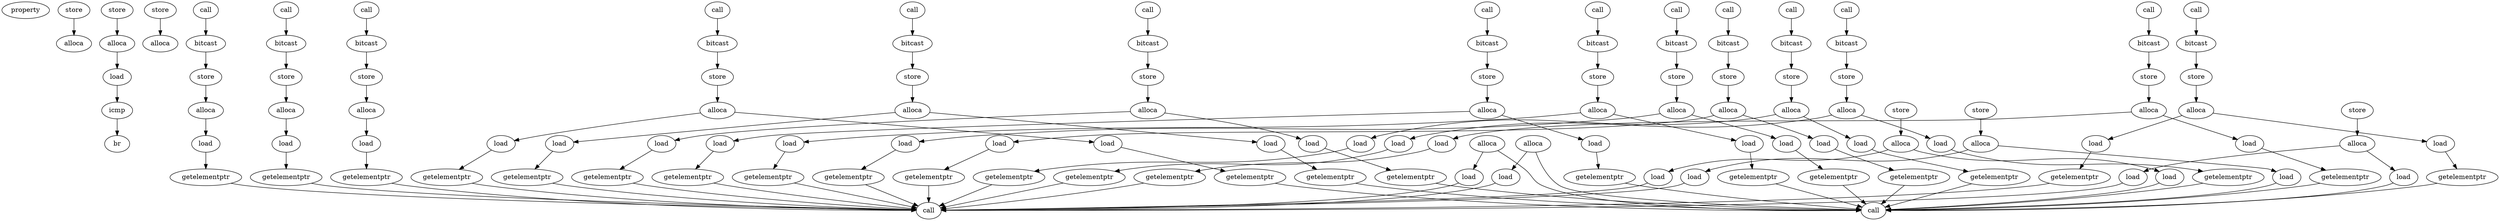digraph "DFG for'main' function, BB 1" {
    node [fontcolor=black]
    property [mul=2,lf=1.5]
    0 [ label = alloca ];
    1 [ label = alloca ];
    2 [ label = alloca ];
    3 [ label = alloca ];
    4 [ label = alloca ];
    5 [ label = alloca ];
    6 [ label = alloca ];
    7 [ label = alloca ];
    8 [ label = alloca ];
    9 [ label = alloca ];
    10 [ label = alloca ];
    11 [ label = alloca ];
    12 [ label = alloca ];
    13 [ label = alloca ];
    14 [ label = alloca ];
    15 [ label = alloca ];
    16 [ label = alloca ];
    17 [ label = alloca ];
    18 [ label = alloca ];
    19 [ label = alloca ];
    20 [ label = alloca ];
    21 [ label = alloca ];
    22 [ label = store ];
    22 -> 0 [name = 1];
    23 [ label = store ];
    23 -> 1 [name = 1];
    24 [ label = store ];
    24 -> 2 [name = 1];
    25 [ label = store ];
    25 -> 3 [name = 1];
    26 [ label = store ];
    26 -> 4 [name = 1];
    27 [ label = store ];
    27 -> 5 [name = 1];
    28 [ label = call ];
    29 [ label = bitcast ];
    28 -> 29 [name = 0];
    30 [ label = store ];
    29 -> 30 [name = 0];
    30 -> 8 [name = 1];
    31 [ label = call ];
    32 [ label = bitcast ];
    31 -> 32 [name = 0];
    33 [ label = store ];
    32 -> 33 [name = 0];
    33 -> 9 [name = 1];
    34 [ label = call ];
    35 [ label = bitcast ];
    34 -> 35 [name = 0];
    36 [ label = store ];
    35 -> 36 [name = 0];
    36 -> 10 [name = 1];
    37 [ label = call ];
    38 [ label = bitcast ];
    37 -> 38 [name = 0];
    39 [ label = store ];
    38 -> 39 [name = 0];
    39 -> 11 [name = 1];
    40 [ label = call ];
    41 [ label = bitcast ];
    40 -> 41 [name = 0];
    42 [ label = store ];
    41 -> 42 [name = 0];
    42 -> 12 [name = 1];
    43 [ label = call ];
    44 [ label = bitcast ];
    43 -> 44 [name = 0];
    45 [ label = store ];
    44 -> 45 [name = 0];
    45 -> 13 [name = 1];
    46 [ label = call ];
    47 [ label = bitcast ];
    46 -> 47 [name = 0];
    48 [ label = store ];
    47 -> 48 [name = 0];
    48 -> 14 [name = 1];
    49 [ label = call ];
    50 [ label = bitcast ];
    49 -> 50 [name = 0];
    51 [ label = store ];
    50 -> 51 [name = 0];
    51 -> 15 [name = 1];
    52 [ label = call ];
    53 [ label = bitcast ];
    52 -> 53 [name = 0];
    54 [ label = store ];
    53 -> 54 [name = 0];
    54 -> 16 [name = 1];
    55 [ label = call ];
    56 [ label = bitcast ];
    55 -> 56 [name = 0];
    57 [ label = store ];
    56 -> 57 [name = 0];
    57 -> 17 [name = 1];
    58 [ label = call ];
    59 [ label = bitcast ];
    58 -> 59 [name = 0];
    60 [ label = store ];
    59 -> 60 [name = 0];
    60 -> 18 [name = 1];
    61 [ label = call ];
    62 [ label = bitcast ];
    61 -> 62 [name = 0];
    63 [ label = store ];
    62 -> 63 [name = 0];
    63 -> 19 [name = 1];
    64 [ label = call ];
    65 [ label = bitcast ];
    64 -> 65 [name = 0];
    66 [ label = store ];
    65 -> 66 [name = 0];
    66 -> 20 [name = 1];
    67 [ label = call ];
    68 [ label = bitcast ];
    67 -> 68 [name = 0];
    69 [ label = store ];
    68 -> 69 [name = 0];
    69 -> 21 [name = 1];
    70 [ label = load ];
    3 -> 70 [name = 0];
    71 [ label = load ];
    5 -> 71 [name = 0];
    72 [ label = load ];
    4 -> 72 [name = 0];
    73 [ label = load ];
    8 -> 73 [name = 0];
    74 [ label = getelementptr ];
    73 -> 74 [name = 0];
    75 [ label = load ];
    9 -> 75 [name = 0];
    76 [ label = getelementptr ];
    75 -> 76 [name = 0];
    77 [ label = load ];
    13 -> 77 [name = 0];
    78 [ label = getelementptr ];
    77 -> 78 [name = 0];
    79 [ label = load ];
    14 -> 79 [name = 0];
    80 [ label = getelementptr ];
    79 -> 80 [name = 0];
    81 [ label = load ];
    15 -> 81 [name = 0];
    82 [ label = getelementptr ];
    81 -> 82 [name = 0];
    83 [ label = load ];
    16 -> 83 [name = 0];
    84 [ label = getelementptr ];
    83 -> 84 [name = 0];
    85 [ label = load ];
    17 -> 85 [name = 0];
    86 [ label = getelementptr ];
    85 -> 86 [name = 0];
    87 [ label = load ];
    18 -> 87 [name = 0];
    88 [ label = getelementptr ];
    87 -> 88 [name = 0];
    89 [ label = load ];
    19 -> 89 [name = 0];
    90 [ label = getelementptr ];
    89 -> 90 [name = 0];
    91 [ label = load ];
    20 -> 91 [name = 0];
    92 [ label = getelementptr ];
    91 -> 92 [name = 0];
    93 [ label = load ];
    21 -> 93 [name = 0];
    94 [ label = getelementptr ];
    93 -> 94 [name = 0];
    95 [ label = call ];
    70 -> 95 [name = 0];
    71 -> 95 [name = 1];
    72 -> 95 [name = 2];
    6 -> 95 [name = 3];
    7 -> 95 [name = 4];
    74 -> 95 [name = 5];
    76 -> 95 [name = 6];
    78 -> 95 [name = 7];
    80 -> 95 [name = 8];
    82 -> 95 [name = 9];
    84 -> 95 [name = 10];
    86 -> 95 [name = 11];
    88 -> 95 [name = 12];
    90 -> 95 [name = 13];
    92 -> 95 [name = 14];
    94 -> 95 [name = 15];
    96 [ label = load ];
    3 -> 96 [name = 0];
    97 [ label = load ];
    5 -> 97 [name = 0];
    98 [ label = load ];
    4 -> 98 [name = 0];
    99 [ label = load ];
    6 -> 99 [name = 0];
    100 [ label = load ];
    7 -> 100 [name = 0];
    101 [ label = load ];
    8 -> 101 [name = 0];
    102 [ label = getelementptr ];
    101 -> 102 [name = 0];
    103 [ label = load ];
    9 -> 103 [name = 0];
    104 [ label = getelementptr ];
    103 -> 104 [name = 0];
    105 [ label = load ];
    10 -> 105 [name = 0];
    106 [ label = getelementptr ];
    105 -> 106 [name = 0];
    107 [ label = load ];
    11 -> 107 [name = 0];
    108 [ label = getelementptr ];
    107 -> 108 [name = 0];
    109 [ label = load ];
    12 -> 109 [name = 0];
    110 [ label = getelementptr ];
    109 -> 110 [name = 0];
    111 [ label = load ];
    13 -> 111 [name = 0];
    112 [ label = getelementptr ];
    111 -> 112 [name = 0];
    113 [ label = load ];
    14 -> 113 [name = 0];
    114 [ label = getelementptr ];
    113 -> 114 [name = 0];
    115 [ label = load ];
    15 -> 115 [name = 0];
    116 [ label = getelementptr ];
    115 -> 116 [name = 0];
    117 [ label = load ];
    16 -> 117 [name = 0];
    118 [ label = getelementptr ];
    117 -> 118 [name = 0];
    119 [ label = load ];
    17 -> 119 [name = 0];
    120 [ label = getelementptr ];
    119 -> 120 [name = 0];
    121 [ label = load ];
    18 -> 121 [name = 0];
    122 [ label = getelementptr ];
    121 -> 122 [name = 0];
    123 [ label = load ];
    19 -> 123 [name = 0];
    124 [ label = getelementptr ];
    123 -> 124 [name = 0];
    125 [ label = load ];
    20 -> 125 [name = 0];
    126 [ label = getelementptr ];
    125 -> 126 [name = 0];
    127 [ label = load ];
    21 -> 127 [name = 0];
    128 [ label = getelementptr ];
    127 -> 128 [name = 0];
    129 [ label = call ];
    96 -> 129 [name = 0];
    97 -> 129 [name = 1];
    98 -> 129 [name = 2];
    99 -> 129 [name = 3];
    100 -> 129 [name = 4];
    102 -> 129 [name = 5];
    104 -> 129 [name = 6];
    106 -> 129 [name = 7];
    108 -> 129 [name = 8];
    110 -> 129 [name = 9];
    112 -> 129 [name = 10];
    114 -> 129 [name = 11];
    116 -> 129 [name = 12];
    118 -> 129 [name = 13];
    120 -> 129 [name = 14];
    122 -> 129 [name = 15];
    124 -> 129 [name = 16];
    126 -> 129 [name = 17];
    128 -> 129 [name = 18];
    130 [ label = load ];
    1 -> 130 [name = 0];
    131 [ label = icmp ];
    130 -> 131 [name = 0];
    132 [ label = br ];
    131 -> 132 [name = 0];
}
